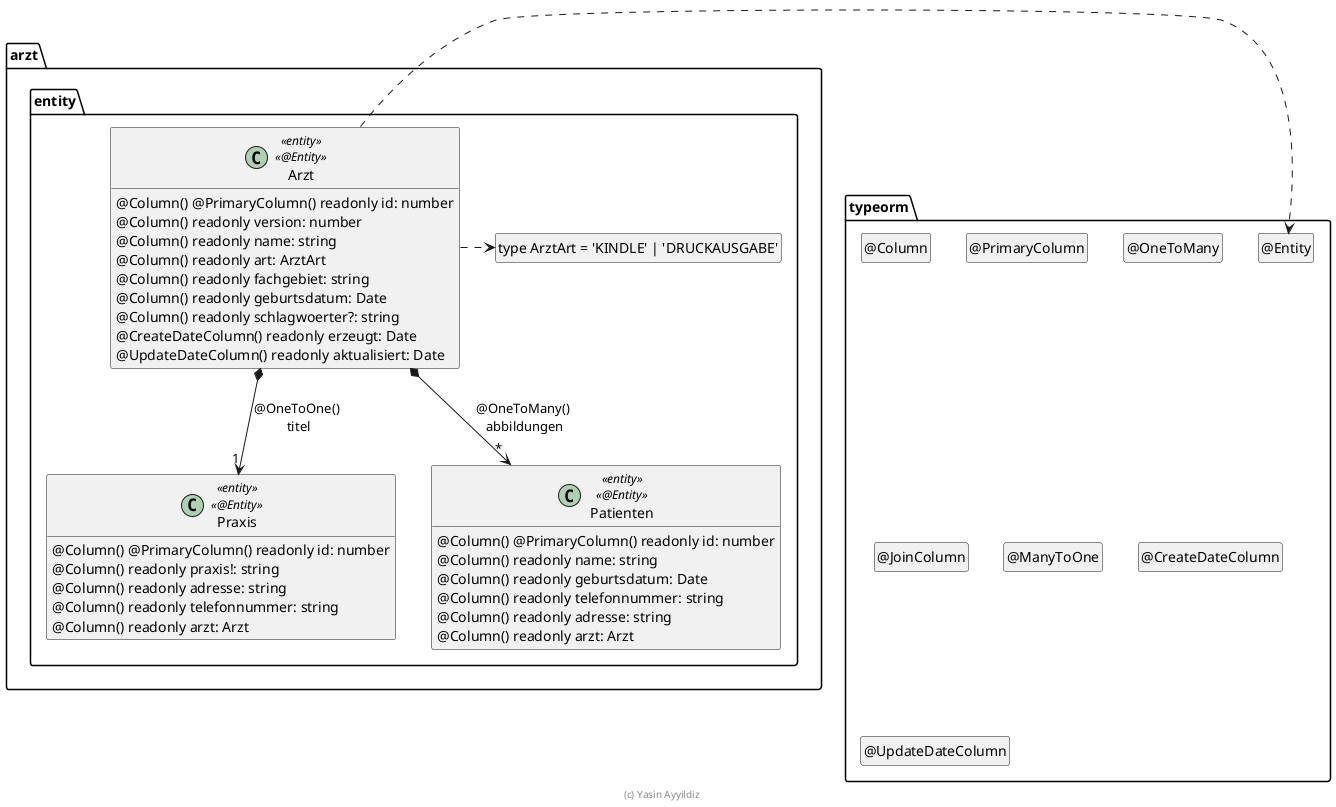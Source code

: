 @startuml Entity

package typeorm {
  class "@Entity" as Entity
  hide Entity circle
  class "@Column" as Column
  hide Column circle
  class "@PrimaryColumn" as PrimaryColumn
  hide PrimaryColumn circle
  class "@OneToMany" as OneToMany
  hide OneToMany circle
  class "@JoinColumn" as JoinColumn
  hide JoinColumn circle
  class "@ManyToOne" as ManyToOne
  hide ManyToOne circle
  class "@CreateDateColumn" as CreateDateColumn
  hide CreateDateColumn circle
  class "@UpdateDateColumn" as UpdateDateColumn
  hide UpdateDateColumn circle
}

package arzt.entity {
  class "type ArztArt = 'KINDLE' | 'DRUCKAUSGABE'" as ArztArt
  hide ArztArt circle

  class Arzt <<entity>> <<@Entity>> {
    @Column() @PrimaryColumn() readonly id: number
    @Column() readonly version: number
    @Column() readonly name: string
    @Column() readonly art: ArztArt
    @Column() readonly fachgebiet: string
    @Column() readonly geburtsdatum: Date
    @Column() readonly schlagwoerter?: string
    @CreateDateColumn() readonly erzeugt: Date
    @UpdateDateColumn() readonly aktualisiert: Date
  }

  class Praxis <<entity>> <<@Entity>> {
    @Column() @PrimaryColumn() readonly id: number
    @Column() readonly praxis!: string
    @Column() readonly adresse: string
    @Column() readonly telefonnummer: string
    @Column() readonly arzt: Arzt

  }

  class Patienten <<entity>> <<@Entity>> {
    @Column() @PrimaryColumn() readonly id: number
    @Column() readonly name: string
    @Column() readonly geburtsdatum: Date
    @Column() readonly telefonnummer: string
    @Column() readonly adresse: string
    @Column() readonly arzt: Arzt

  }

  Arzt *--> "1" Praxis : @OneToOne() \ntitel
  Arzt *--> "*" Patienten : @OneToMany() \nabbildungen

  Arzt .right.> Entity
  Arzt .right.> ArztArt
}

hide empty members

footer (c) Yasin Ayyildiz

@enduml
